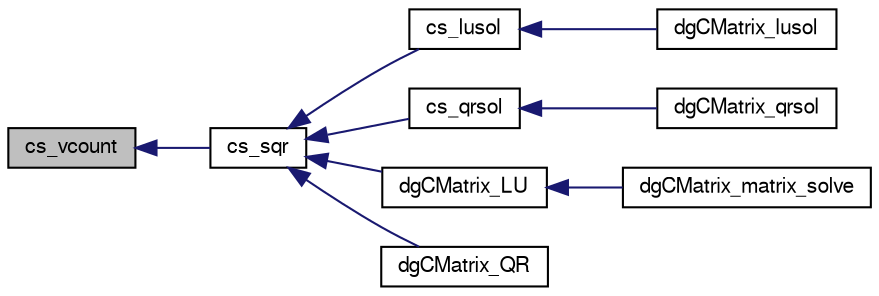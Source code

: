 digraph G
{
  edge [fontname="FreeSans",fontsize=10,labelfontname="FreeSans",labelfontsize=10];
  node [fontname="FreeSans",fontsize=10,shape=record];
  rankdir=LR;
  Node1 [label="cs_vcount",height=0.2,width=0.4,color="black", fillcolor="grey75", style="filled" fontcolor="black"];
  Node1 -> Node2 [dir=back,color="midnightblue",fontsize=10,style="solid",fontname="FreeSans"];
  Node2 [label="cs_sqr",height=0.2,width=0.4,color="black", fillcolor="white", style="filled",URL="$cs_8h.html#31db4da8e996966094f83c7601dc08ff"];
  Node2 -> Node3 [dir=back,color="midnightblue",fontsize=10,style="solid",fontname="FreeSans"];
  Node3 [label="cs_lusol",height=0.2,width=0.4,color="black", fillcolor="white", style="filled",URL="$cs_8h.html#2ecf7b79f04b1f14554e67d3522b0ad4"];
  Node3 -> Node4 [dir=back,color="midnightblue",fontsize=10,style="solid",fontname="FreeSans"];
  Node4 [label="dgCMatrix_lusol",height=0.2,width=0.4,color="black", fillcolor="white", style="filled",URL="$dgCMatrix_8h.html#b39afc804422ac41e7e017dc4637a52a"];
  Node2 -> Node5 [dir=back,color="midnightblue",fontsize=10,style="solid",fontname="FreeSans"];
  Node5 [label="cs_qrsol",height=0.2,width=0.4,color="black", fillcolor="white", style="filled",URL="$cs_8h.html#f1cde25f7d702464291dd2a7e85b4770"];
  Node5 -> Node6 [dir=back,color="midnightblue",fontsize=10,style="solid",fontname="FreeSans"];
  Node6 [label="dgCMatrix_qrsol",height=0.2,width=0.4,color="black", fillcolor="white", style="filled",URL="$dgCMatrix_8h.html#5937063a2f86fc60d92f942eb9425b86"];
  Node2 -> Node7 [dir=back,color="midnightblue",fontsize=10,style="solid",fontname="FreeSans"];
  Node7 [label="dgCMatrix_LU",height=0.2,width=0.4,color="black", fillcolor="white", style="filled",URL="$dgCMatrix_8h.html#fbcd07ccafaa2ee0299b8d1972748a9c"];
  Node7 -> Node8 [dir=back,color="midnightblue",fontsize=10,style="solid",fontname="FreeSans"];
  Node8 [label="dgCMatrix_matrix_solve",height=0.2,width=0.4,color="black", fillcolor="white", style="filled",URL="$dgCMatrix_8h.html#eae674c1f247043d2e34fe45d4239769"];
  Node2 -> Node9 [dir=back,color="midnightblue",fontsize=10,style="solid",fontname="FreeSans"];
  Node9 [label="dgCMatrix_QR",height=0.2,width=0.4,color="black", fillcolor="white", style="filled",URL="$dgCMatrix_8h.html#2d37aad3c93e57b6dbafbf8a337273e8"];
}
